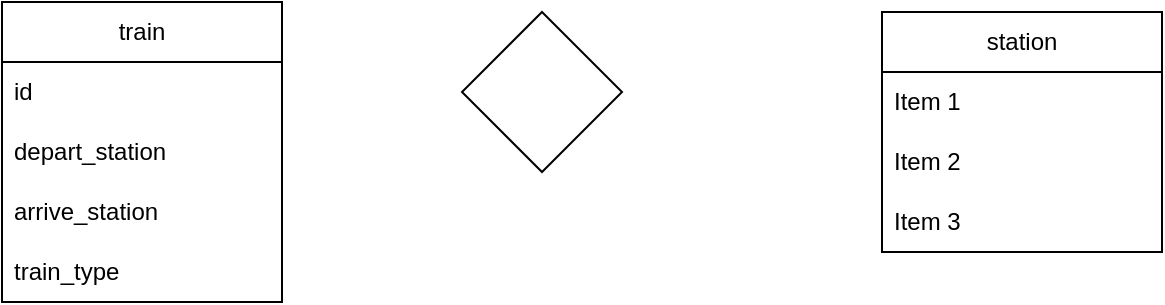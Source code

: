 <mxfile version="26.2.2">
  <diagram name="第 1 页" id="qaERCExN2D0XECdMNFJJ">
    <mxGraphModel dx="1036" dy="570" grid="1" gridSize="10" guides="1" tooltips="1" connect="1" arrows="1" fold="1" page="1" pageScale="1" pageWidth="827" pageHeight="1169" math="0" shadow="0">
      <root>
        <mxCell id="0" />
        <mxCell id="1" parent="0" />
        <mxCell id="KPf51fIdciZy7UVSbM3D-2" value="" style="rhombus;whiteSpace=wrap;html=1;" vertex="1" parent="1">
          <mxGeometry x="340" y="195" width="80" height="80" as="geometry" />
        </mxCell>
        <mxCell id="KPf51fIdciZy7UVSbM3D-4" value="train" style="swimlane;fontStyle=0;childLayout=stackLayout;horizontal=1;startSize=30;horizontalStack=0;resizeParent=1;resizeParentMax=0;resizeLast=0;collapsible=1;marginBottom=0;whiteSpace=wrap;html=1;" vertex="1" parent="1">
          <mxGeometry x="110" y="190" width="140" height="150" as="geometry" />
        </mxCell>
        <mxCell id="KPf51fIdciZy7UVSbM3D-6" value="id" style="text;strokeColor=none;fillColor=none;align=left;verticalAlign=middle;spacingLeft=4;spacingRight=4;overflow=hidden;points=[[0,0.5],[1,0.5]];portConstraint=eastwest;rotatable=0;whiteSpace=wrap;html=1;" vertex="1" parent="KPf51fIdciZy7UVSbM3D-4">
          <mxGeometry y="30" width="140" height="30" as="geometry" />
        </mxCell>
        <mxCell id="KPf51fIdciZy7UVSbM3D-10" value="depart_station" style="text;strokeColor=none;fillColor=none;align=left;verticalAlign=middle;spacingLeft=4;spacingRight=4;overflow=hidden;points=[[0,0.5],[1,0.5]];portConstraint=eastwest;rotatable=0;whiteSpace=wrap;html=1;" vertex="1" parent="KPf51fIdciZy7UVSbM3D-4">
          <mxGeometry y="60" width="140" height="30" as="geometry" />
        </mxCell>
        <mxCell id="KPf51fIdciZy7UVSbM3D-7" value="arrive_station" style="text;strokeColor=none;fillColor=none;align=left;verticalAlign=middle;spacingLeft=4;spacingRight=4;overflow=hidden;points=[[0,0.5],[1,0.5]];portConstraint=eastwest;rotatable=0;whiteSpace=wrap;html=1;" vertex="1" parent="KPf51fIdciZy7UVSbM3D-4">
          <mxGeometry y="90" width="140" height="30" as="geometry" />
        </mxCell>
        <mxCell id="KPf51fIdciZy7UVSbM3D-16" value="train_type" style="text;strokeColor=none;fillColor=none;align=left;verticalAlign=middle;spacingLeft=4;spacingRight=4;overflow=hidden;points=[[0,0.5],[1,0.5]];portConstraint=eastwest;rotatable=0;whiteSpace=wrap;html=1;" vertex="1" parent="KPf51fIdciZy7UVSbM3D-4">
          <mxGeometry y="120" width="140" height="30" as="geometry" />
        </mxCell>
        <mxCell id="KPf51fIdciZy7UVSbM3D-12" value="station" style="swimlane;fontStyle=0;childLayout=stackLayout;horizontal=1;startSize=30;horizontalStack=0;resizeParent=1;resizeParentMax=0;resizeLast=0;collapsible=1;marginBottom=0;whiteSpace=wrap;html=1;" vertex="1" parent="1">
          <mxGeometry x="550" y="195" width="140" height="120" as="geometry" />
        </mxCell>
        <mxCell id="KPf51fIdciZy7UVSbM3D-13" value="Item 1" style="text;strokeColor=none;fillColor=none;align=left;verticalAlign=middle;spacingLeft=4;spacingRight=4;overflow=hidden;points=[[0,0.5],[1,0.5]];portConstraint=eastwest;rotatable=0;whiteSpace=wrap;html=1;" vertex="1" parent="KPf51fIdciZy7UVSbM3D-12">
          <mxGeometry y="30" width="140" height="30" as="geometry" />
        </mxCell>
        <mxCell id="KPf51fIdciZy7UVSbM3D-14" value="Item 2" style="text;strokeColor=none;fillColor=none;align=left;verticalAlign=middle;spacingLeft=4;spacingRight=4;overflow=hidden;points=[[0,0.5],[1,0.5]];portConstraint=eastwest;rotatable=0;whiteSpace=wrap;html=1;" vertex="1" parent="KPf51fIdciZy7UVSbM3D-12">
          <mxGeometry y="60" width="140" height="30" as="geometry" />
        </mxCell>
        <mxCell id="KPf51fIdciZy7UVSbM3D-15" value="Item 3" style="text;strokeColor=none;fillColor=none;align=left;verticalAlign=middle;spacingLeft=4;spacingRight=4;overflow=hidden;points=[[0,0.5],[1,0.5]];portConstraint=eastwest;rotatable=0;whiteSpace=wrap;html=1;" vertex="1" parent="KPf51fIdciZy7UVSbM3D-12">
          <mxGeometry y="90" width="140" height="30" as="geometry" />
        </mxCell>
      </root>
    </mxGraphModel>
  </diagram>
</mxfile>
